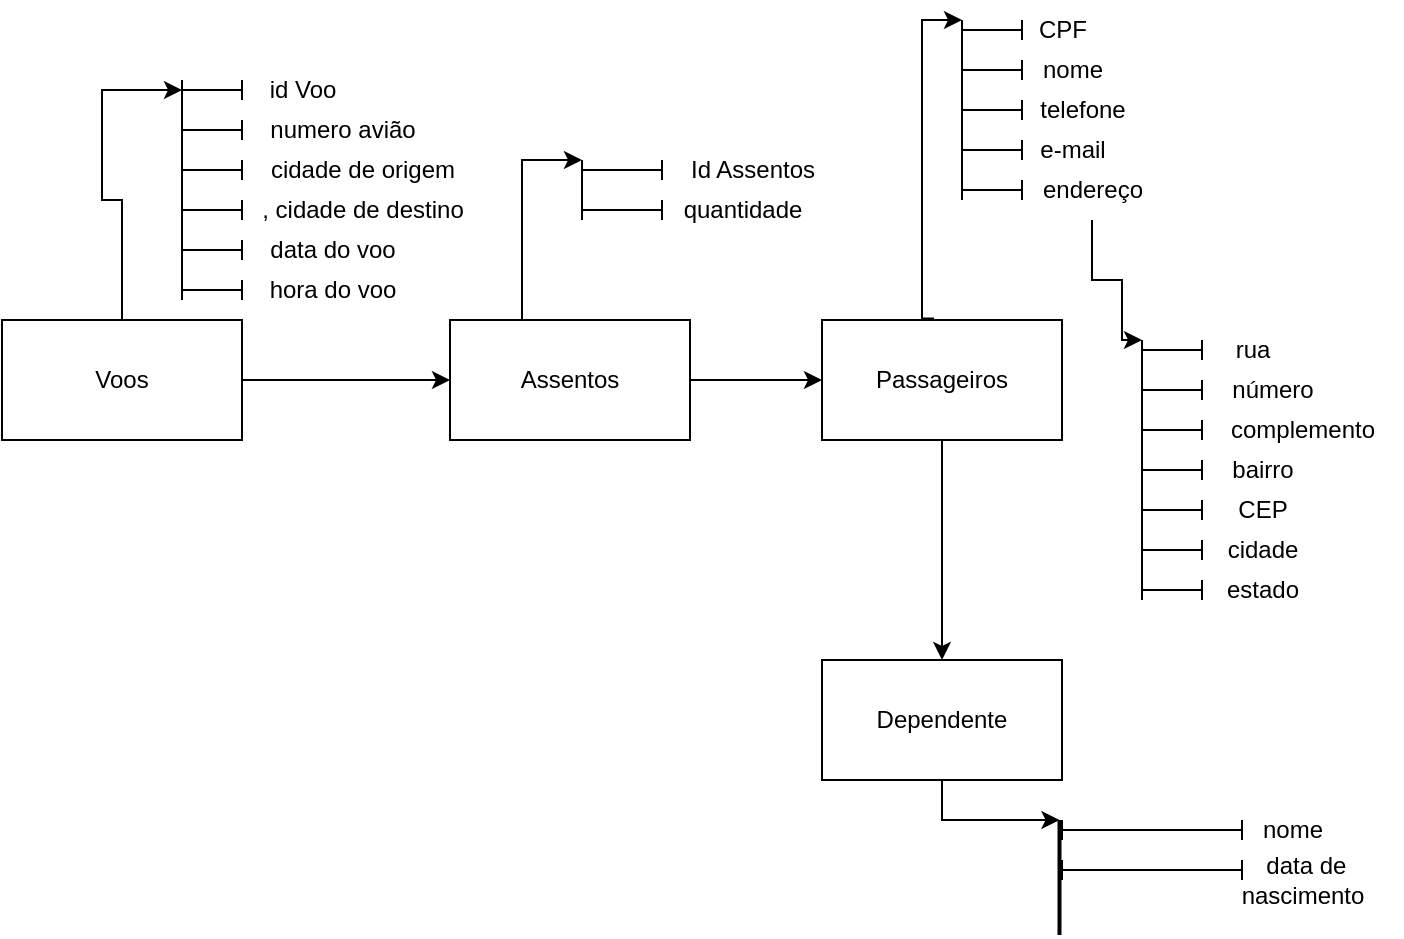 <mxfile version="22.0.6" type="github">
  <diagram name="Página-1" id="15mKUYAxCKkHnkBByT2d">
    <mxGraphModel dx="765" dy="416" grid="1" gridSize="10" guides="1" tooltips="1" connect="1" arrows="1" fold="1" page="1" pageScale="1" pageWidth="827" pageHeight="1169" background="#ffffff" math="0" shadow="0">
      <root>
        <mxCell id="0" />
        <mxCell id="1" parent="0" />
        <mxCell id="22cl1ku2muQqWQ5JsjKB-14" style="edgeStyle=orthogonalEdgeStyle;rounded=0;orthogonalLoop=1;jettySize=auto;html=1;exitX=0.5;exitY=0;exitDx=0;exitDy=0;entryX=0;entryY=0.5;entryDx=0;entryDy=0;entryPerimeter=0;" edge="1" parent="1" source="22cl1ku2muQqWQ5JsjKB-1" target="22cl1ku2muQqWQ5JsjKB-13">
          <mxGeometry relative="1" as="geometry">
            <mxPoint x="130" y="40" as="targetPoint" />
            <Array as="points">
              <mxPoint x="130" y="100" />
              <mxPoint x="120" y="100" />
              <mxPoint x="120" y="45" />
            </Array>
          </mxGeometry>
        </mxCell>
        <mxCell id="22cl1ku2muQqWQ5JsjKB-37" style="edgeStyle=orthogonalEdgeStyle;rounded=0;orthogonalLoop=1;jettySize=auto;html=1;entryX=0;entryY=0.5;entryDx=0;entryDy=0;" edge="1" parent="1" source="22cl1ku2muQqWQ5JsjKB-1" target="22cl1ku2muQqWQ5JsjKB-33">
          <mxGeometry relative="1" as="geometry" />
        </mxCell>
        <mxCell id="22cl1ku2muQqWQ5JsjKB-1" value="Voos" style="rounded=0;whiteSpace=wrap;html=1;" vertex="1" parent="1">
          <mxGeometry x="70" y="160" width="120" height="60" as="geometry" />
        </mxCell>
        <mxCell id="22cl1ku2muQqWQ5JsjKB-9" style="edgeStyle=orthogonalEdgeStyle;rounded=0;orthogonalLoop=1;jettySize=auto;html=1;" edge="1" parent="1" source="22cl1ku2muQqWQ5JsjKB-3">
          <mxGeometry relative="1" as="geometry">
            <mxPoint x="540" y="330" as="targetPoint" />
          </mxGeometry>
        </mxCell>
        <mxCell id="22cl1ku2muQqWQ5JsjKB-50" style="edgeStyle=orthogonalEdgeStyle;rounded=0;orthogonalLoop=1;jettySize=auto;html=1;exitX=0.467;exitY=-0.013;exitDx=0;exitDy=0;exitPerimeter=0;entryX=0;entryY=0;entryDx=0;entryDy=0;entryPerimeter=0;" edge="1" parent="1" source="22cl1ku2muQqWQ5JsjKB-3" target="22cl1ku2muQqWQ5JsjKB-57">
          <mxGeometry relative="1" as="geometry">
            <mxPoint x="540" y="10" as="targetPoint" />
            <mxPoint x="660.029" y="130" as="sourcePoint" />
            <Array as="points">
              <mxPoint x="530" y="159" />
              <mxPoint x="530" y="10" />
            </Array>
          </mxGeometry>
        </mxCell>
        <mxCell id="22cl1ku2muQqWQ5JsjKB-3" value="Passageiros" style="rounded=0;whiteSpace=wrap;html=1;" vertex="1" parent="1">
          <mxGeometry x="480" y="160" width="120" height="60" as="geometry" />
        </mxCell>
        <mxCell id="22cl1ku2muQqWQ5JsjKB-98" style="edgeStyle=orthogonalEdgeStyle;rounded=0;orthogonalLoop=1;jettySize=auto;html=1;" edge="1" parent="1" source="22cl1ku2muQqWQ5JsjKB-6" target="22cl1ku2muQqWQ5JsjKB-99">
          <mxGeometry relative="1" as="geometry">
            <mxPoint x="650" y="360" as="targetPoint" />
          </mxGeometry>
        </mxCell>
        <mxCell id="22cl1ku2muQqWQ5JsjKB-6" value="Dependente" style="rounded=0;whiteSpace=wrap;html=1;" vertex="1" parent="1">
          <mxGeometry x="480" y="330" width="120" height="60" as="geometry" />
        </mxCell>
        <mxCell id="22cl1ku2muQqWQ5JsjKB-11" value="" style="endArrow=none;html=1;rounded=0;" edge="1" parent="1">
          <mxGeometry width="50" height="50" relative="1" as="geometry">
            <mxPoint x="160" y="120" as="sourcePoint" />
            <mxPoint x="160" y="40" as="targetPoint" />
            <Array as="points">
              <mxPoint x="160" y="150" />
              <mxPoint x="160" y="120" />
            </Array>
          </mxGeometry>
        </mxCell>
        <mxCell id="22cl1ku2muQqWQ5JsjKB-13" value="" style="shape=crossbar;whiteSpace=wrap;html=1;rounded=1;" vertex="1" parent="1">
          <mxGeometry x="160" y="40" width="30" height="10" as="geometry" />
        </mxCell>
        <mxCell id="22cl1ku2muQqWQ5JsjKB-21" value="id Voo" style="text;html=1;align=center;verticalAlign=middle;resizable=0;points=[];autosize=1;strokeColor=none;fillColor=none;" vertex="1" parent="1">
          <mxGeometry x="190" y="30" width="60" height="30" as="geometry" />
        </mxCell>
        <mxCell id="22cl1ku2muQqWQ5JsjKB-22" value="numero avião" style="text;html=1;align=center;verticalAlign=middle;resizable=0;points=[];autosize=1;strokeColor=none;fillColor=none;" vertex="1" parent="1">
          <mxGeometry x="190" y="50" width="100" height="30" as="geometry" />
        </mxCell>
        <mxCell id="22cl1ku2muQqWQ5JsjKB-23" value="" style="shape=crossbar;whiteSpace=wrap;html=1;rounded=1;" vertex="1" parent="1">
          <mxGeometry x="160" y="60" width="30" height="10" as="geometry" />
        </mxCell>
        <mxCell id="22cl1ku2muQqWQ5JsjKB-24" value="cidade de origem" style="text;html=1;align=center;verticalAlign=middle;resizable=0;points=[];autosize=1;strokeColor=none;fillColor=none;" vertex="1" parent="1">
          <mxGeometry x="190" y="70" width="120" height="30" as="geometry" />
        </mxCell>
        <mxCell id="22cl1ku2muQqWQ5JsjKB-25" value="" style="shape=crossbar;whiteSpace=wrap;html=1;rounded=1;" vertex="1" parent="1">
          <mxGeometry x="160" y="80" width="30" height="10" as="geometry" />
        </mxCell>
        <mxCell id="22cl1ku2muQqWQ5JsjKB-26" value="" style="shape=crossbar;whiteSpace=wrap;html=1;rounded=1;" vertex="1" parent="1">
          <mxGeometry x="160" y="100" width="30" height="10" as="geometry" />
        </mxCell>
        <mxCell id="22cl1ku2muQqWQ5JsjKB-27" value=", cidade de destino" style="text;html=1;align=center;verticalAlign=middle;resizable=0;points=[];autosize=1;strokeColor=none;fillColor=none;" vertex="1" parent="1">
          <mxGeometry x="190" y="90" width="120" height="30" as="geometry" />
        </mxCell>
        <mxCell id="22cl1ku2muQqWQ5JsjKB-28" value="" style="shape=crossbar;whiteSpace=wrap;html=1;rounded=1;" vertex="1" parent="1">
          <mxGeometry x="160" y="120" width="30" height="10" as="geometry" />
        </mxCell>
        <mxCell id="22cl1ku2muQqWQ5JsjKB-29" value="data do voo " style="text;html=1;align=center;verticalAlign=middle;resizable=0;points=[];autosize=1;strokeColor=none;fillColor=none;" vertex="1" parent="1">
          <mxGeometry x="190" y="110" width="90" height="30" as="geometry" />
        </mxCell>
        <mxCell id="22cl1ku2muQqWQ5JsjKB-31" value="" style="shape=crossbar;whiteSpace=wrap;html=1;rounded=1;" vertex="1" parent="1">
          <mxGeometry x="160" y="140" width="30" height="10" as="geometry" />
        </mxCell>
        <mxCell id="22cl1ku2muQqWQ5JsjKB-32" value="hora do voo " style="text;html=1;align=center;verticalAlign=middle;resizable=0;points=[];autosize=1;strokeColor=none;fillColor=none;" vertex="1" parent="1">
          <mxGeometry x="190" y="130" width="90" height="30" as="geometry" />
        </mxCell>
        <mxCell id="22cl1ku2muQqWQ5JsjKB-36" style="edgeStyle=orthogonalEdgeStyle;rounded=0;orthogonalLoop=1;jettySize=auto;html=1;entryX=0;entryY=0.5;entryDx=0;entryDy=0;" edge="1" parent="1" source="22cl1ku2muQqWQ5JsjKB-33" target="22cl1ku2muQqWQ5JsjKB-3">
          <mxGeometry relative="1" as="geometry" />
        </mxCell>
        <mxCell id="22cl1ku2muQqWQ5JsjKB-39" style="edgeStyle=orthogonalEdgeStyle;rounded=0;orthogonalLoop=1;jettySize=auto;html=1;" edge="1" parent="1">
          <mxGeometry relative="1" as="geometry">
            <mxPoint x="360" y="80" as="targetPoint" />
            <mxPoint x="330.0" y="160" as="sourcePoint" />
            <Array as="points">
              <mxPoint x="330" y="80" />
            </Array>
          </mxGeometry>
        </mxCell>
        <mxCell id="22cl1ku2muQqWQ5JsjKB-33" value="Assentos" style="rounded=0;whiteSpace=wrap;html=1;" vertex="1" parent="1">
          <mxGeometry x="294" y="160" width="120" height="60" as="geometry" />
        </mxCell>
        <mxCell id="22cl1ku2muQqWQ5JsjKB-38" value="" style="endArrow=none;html=1;rounded=0;exitX=0;exitY=0.5;exitDx=0;exitDy=0;exitPerimeter=0;" edge="1" parent="1" source="22cl1ku2muQqWQ5JsjKB-47">
          <mxGeometry width="50" height="50" relative="1" as="geometry">
            <mxPoint x="360" y="150" as="sourcePoint" />
            <mxPoint x="360" y="80" as="targetPoint" />
            <Array as="points" />
          </mxGeometry>
        </mxCell>
        <mxCell id="22cl1ku2muQqWQ5JsjKB-41" value="" style="shape=crossbar;whiteSpace=wrap;html=1;rounded=1;strokeWidth=1;perimeterSpacing=0;gradientColor=none;" vertex="1" parent="1">
          <mxGeometry x="360" y="80" width="40" height="10" as="geometry" />
        </mxCell>
        <mxCell id="22cl1ku2muQqWQ5JsjKB-46" value="Id Assentos" style="text;html=1;align=center;verticalAlign=middle;resizable=0;points=[];autosize=1;strokeColor=none;fillColor=none;" vertex="1" parent="1">
          <mxGeometry x="400" y="70" width="90" height="30" as="geometry" />
        </mxCell>
        <mxCell id="22cl1ku2muQqWQ5JsjKB-47" value="" style="shape=crossbar;whiteSpace=wrap;html=1;rounded=1;" vertex="1" parent="1">
          <mxGeometry x="360" y="100" width="40" height="10" as="geometry" />
        </mxCell>
        <mxCell id="22cl1ku2muQqWQ5JsjKB-48" value="quantidade" style="text;html=1;align=center;verticalAlign=middle;resizable=0;points=[];autosize=1;strokeColor=none;fillColor=none;" vertex="1" parent="1">
          <mxGeometry x="400" y="90" width="80" height="30" as="geometry" />
        </mxCell>
        <mxCell id="22cl1ku2muQqWQ5JsjKB-55" value="" style="shape=crossbar;whiteSpace=wrap;html=1;rounded=1;" vertex="1" parent="1">
          <mxGeometry x="550" y="30" width="30" height="10" as="geometry" />
        </mxCell>
        <mxCell id="22cl1ku2muQqWQ5JsjKB-56" value="" style="endArrow=none;html=1;rounded=0;" edge="1" parent="1">
          <mxGeometry width="50" height="50" relative="1" as="geometry">
            <mxPoint x="550" y="100" as="sourcePoint" />
            <mxPoint x="550" y="10" as="targetPoint" />
            <Array as="points" />
          </mxGeometry>
        </mxCell>
        <mxCell id="22cl1ku2muQqWQ5JsjKB-57" value="" style="shape=crossbar;whiteSpace=wrap;html=1;rounded=1;strokeWidth=1;perimeterSpacing=0;gradientColor=none;" vertex="1" parent="1">
          <mxGeometry x="550" y="10" width="30" height="10" as="geometry" />
        </mxCell>
        <mxCell id="22cl1ku2muQqWQ5JsjKB-62" value="" style="shape=crossbar;whiteSpace=wrap;html=1;rounded=1;strokeWidth=1;perimeterSpacing=0;gradientColor=none;" vertex="1" parent="1">
          <mxGeometry x="550" y="50" width="30" height="10" as="geometry" />
        </mxCell>
        <mxCell id="22cl1ku2muQqWQ5JsjKB-63" value="" style="shape=crossbar;whiteSpace=wrap;html=1;rounded=1;" vertex="1" parent="1">
          <mxGeometry x="550" y="70" width="30" height="10" as="geometry" />
        </mxCell>
        <mxCell id="22cl1ku2muQqWQ5JsjKB-64" value="" style="shape=crossbar;whiteSpace=wrap;html=1;rounded=1;strokeWidth=1;perimeterSpacing=0;gradientColor=none;" vertex="1" parent="1">
          <mxGeometry x="550" y="90" width="30" height="10" as="geometry" />
        </mxCell>
        <mxCell id="22cl1ku2muQqWQ5JsjKB-68" value="CPF" style="text;html=1;align=center;verticalAlign=middle;resizable=0;points=[];autosize=1;strokeColor=none;fillColor=none;" vertex="1" parent="1">
          <mxGeometry x="575" width="50" height="30" as="geometry" />
        </mxCell>
        <mxCell id="22cl1ku2muQqWQ5JsjKB-69" value="nome" style="text;html=1;align=center;verticalAlign=middle;resizable=0;points=[];autosize=1;strokeColor=none;fillColor=none;" vertex="1" parent="1">
          <mxGeometry x="580" y="20" width="50" height="30" as="geometry" />
        </mxCell>
        <mxCell id="22cl1ku2muQqWQ5JsjKB-70" value="telefone" style="text;html=1;align=center;verticalAlign=middle;resizable=0;points=[];autosize=1;strokeColor=none;fillColor=none;" vertex="1" parent="1">
          <mxGeometry x="575" y="40" width="70" height="30" as="geometry" />
        </mxCell>
        <mxCell id="22cl1ku2muQqWQ5JsjKB-71" value="e-mail" style="text;html=1;align=center;verticalAlign=middle;resizable=0;points=[];autosize=1;strokeColor=none;fillColor=none;" vertex="1" parent="1">
          <mxGeometry x="575" y="60" width="60" height="30" as="geometry" />
        </mxCell>
        <mxCell id="22cl1ku2muQqWQ5JsjKB-84" style="edgeStyle=orthogonalEdgeStyle;rounded=0;orthogonalLoop=1;jettySize=auto;html=1;" edge="1" parent="1" source="22cl1ku2muQqWQ5JsjKB-73">
          <mxGeometry relative="1" as="geometry">
            <mxPoint x="640" y="170.0" as="targetPoint" />
            <Array as="points">
              <mxPoint x="615" y="140" />
              <mxPoint x="630" y="140" />
              <mxPoint x="630" y="170" />
            </Array>
          </mxGeometry>
        </mxCell>
        <mxCell id="22cl1ku2muQqWQ5JsjKB-73" value="endereço" style="text;html=1;align=center;verticalAlign=middle;resizable=0;points=[];autosize=1;strokeColor=none;fillColor=none;" vertex="1" parent="1">
          <mxGeometry x="580" y="80" width="70" height="30" as="geometry" />
        </mxCell>
        <mxCell id="22cl1ku2muQqWQ5JsjKB-77" value="" style="shape=crossbar;whiteSpace=wrap;html=1;rounded=1;strokeWidth=1;perimeterSpacing=0;gradientColor=none;" vertex="1" parent="1">
          <mxGeometry x="640" y="170" width="30" height="10" as="geometry" />
        </mxCell>
        <mxCell id="22cl1ku2muQqWQ5JsjKB-78" value="" style="shape=crossbar;whiteSpace=wrap;html=1;rounded=1;" vertex="1" parent="1">
          <mxGeometry x="640" y="190" width="30" height="10" as="geometry" />
        </mxCell>
        <mxCell id="22cl1ku2muQqWQ5JsjKB-79" value="" style="shape=crossbar;whiteSpace=wrap;html=1;rounded=1;strokeWidth=1;perimeterSpacing=0;gradientColor=none;" vertex="1" parent="1">
          <mxGeometry x="640" y="210" width="30" height="10" as="geometry" />
        </mxCell>
        <mxCell id="22cl1ku2muQqWQ5JsjKB-80" value="" style="shape=crossbar;whiteSpace=wrap;html=1;rounded=1;" vertex="1" parent="1">
          <mxGeometry x="640" y="230" width="30" height="10" as="geometry" />
        </mxCell>
        <mxCell id="22cl1ku2muQqWQ5JsjKB-81" value="" style="endArrow=none;html=1;rounded=0;" edge="1" parent="1">
          <mxGeometry width="50" height="50" relative="1" as="geometry">
            <mxPoint x="640" y="290" as="sourcePoint" />
            <mxPoint x="640" y="170" as="targetPoint" />
            <Array as="points" />
          </mxGeometry>
        </mxCell>
        <mxCell id="22cl1ku2muQqWQ5JsjKB-85" value="rua" style="text;html=1;align=center;verticalAlign=middle;resizable=0;points=[];autosize=1;strokeColor=none;fillColor=none;" vertex="1" parent="1">
          <mxGeometry x="675" y="160" width="40" height="30" as="geometry" />
        </mxCell>
        <mxCell id="22cl1ku2muQqWQ5JsjKB-88" value="complemento" style="text;html=1;align=center;verticalAlign=middle;resizable=0;points=[];autosize=1;strokeColor=none;fillColor=none;" vertex="1" parent="1">
          <mxGeometry x="670" y="200" width="100" height="30" as="geometry" />
        </mxCell>
        <mxCell id="22cl1ku2muQqWQ5JsjKB-89" value="número" style="text;html=1;align=center;verticalAlign=middle;resizable=0;points=[];autosize=1;strokeColor=none;fillColor=none;" vertex="1" parent="1">
          <mxGeometry x="675" y="180" width="60" height="30" as="geometry" />
        </mxCell>
        <mxCell id="22cl1ku2muQqWQ5JsjKB-90" value="CEP" style="text;html=1;align=center;verticalAlign=middle;resizable=0;points=[];autosize=1;strokeColor=none;fillColor=none;" vertex="1" parent="1">
          <mxGeometry x="675" y="240" width="50" height="30" as="geometry" />
        </mxCell>
        <mxCell id="22cl1ku2muQqWQ5JsjKB-91" value="bairro" style="text;html=1;align=center;verticalAlign=middle;resizable=0;points=[];autosize=1;strokeColor=none;fillColor=none;" vertex="1" parent="1">
          <mxGeometry x="675" y="220" width="50" height="30" as="geometry" />
        </mxCell>
        <mxCell id="22cl1ku2muQqWQ5JsjKB-92" value="" style="shape=crossbar;whiteSpace=wrap;html=1;rounded=1;" vertex="1" parent="1">
          <mxGeometry x="640" y="250" width="30" height="10" as="geometry" />
        </mxCell>
        <mxCell id="22cl1ku2muQqWQ5JsjKB-94" value="" style="shape=crossbar;whiteSpace=wrap;html=1;rounded=1;" vertex="1" parent="1">
          <mxGeometry x="640" y="270" width="30" height="10" as="geometry" />
        </mxCell>
        <mxCell id="22cl1ku2muQqWQ5JsjKB-95" value="" style="shape=crossbar;whiteSpace=wrap;html=1;rounded=1;" vertex="1" parent="1">
          <mxGeometry x="640" y="290" width="30" height="10" as="geometry" />
        </mxCell>
        <mxCell id="22cl1ku2muQqWQ5JsjKB-96" value="cidade" style="text;html=1;align=center;verticalAlign=middle;resizable=0;points=[];autosize=1;strokeColor=none;fillColor=none;" vertex="1" parent="1">
          <mxGeometry x="670" y="260" width="60" height="30" as="geometry" />
        </mxCell>
        <mxCell id="22cl1ku2muQqWQ5JsjKB-97" value="estado" style="text;html=1;align=center;verticalAlign=middle;resizable=0;points=[];autosize=1;strokeColor=none;fillColor=none;" vertex="1" parent="1">
          <mxGeometry x="670" y="280" width="60" height="30" as="geometry" />
        </mxCell>
        <mxCell id="22cl1ku2muQqWQ5JsjKB-99" value="" style="line;strokeWidth=2;html=1;rotation=90;" vertex="1" parent="1">
          <mxGeometry x="570" y="435" width="57.5" height="7.5" as="geometry" />
        </mxCell>
        <mxCell id="22cl1ku2muQqWQ5JsjKB-100" value="" style="shape=crossbar;whiteSpace=wrap;html=1;rounded=1;" vertex="1" parent="1">
          <mxGeometry x="600" y="430" width="90" height="10" as="geometry" />
        </mxCell>
        <mxCell id="22cl1ku2muQqWQ5JsjKB-101" value="" style="shape=crossbar;whiteSpace=wrap;html=1;rounded=1;" vertex="1" parent="1">
          <mxGeometry x="600" y="410" width="90" height="10" as="geometry" />
        </mxCell>
        <mxCell id="22cl1ku2muQqWQ5JsjKB-104" value="nome" style="text;html=1;align=center;verticalAlign=middle;resizable=0;points=[];autosize=1;strokeColor=none;fillColor=none;" vertex="1" parent="1">
          <mxGeometry x="690" y="400" width="50" height="30" as="geometry" />
        </mxCell>
        <mxCell id="22cl1ku2muQqWQ5JsjKB-105" value="&amp;nbsp;data de&lt;br&gt;nascimento" style="text;html=1;align=center;verticalAlign=middle;resizable=0;points=[];autosize=1;strokeColor=none;fillColor=none;" vertex="1" parent="1">
          <mxGeometry x="680" y="420" width="80" height="40" as="geometry" />
        </mxCell>
      </root>
    </mxGraphModel>
  </diagram>
</mxfile>
